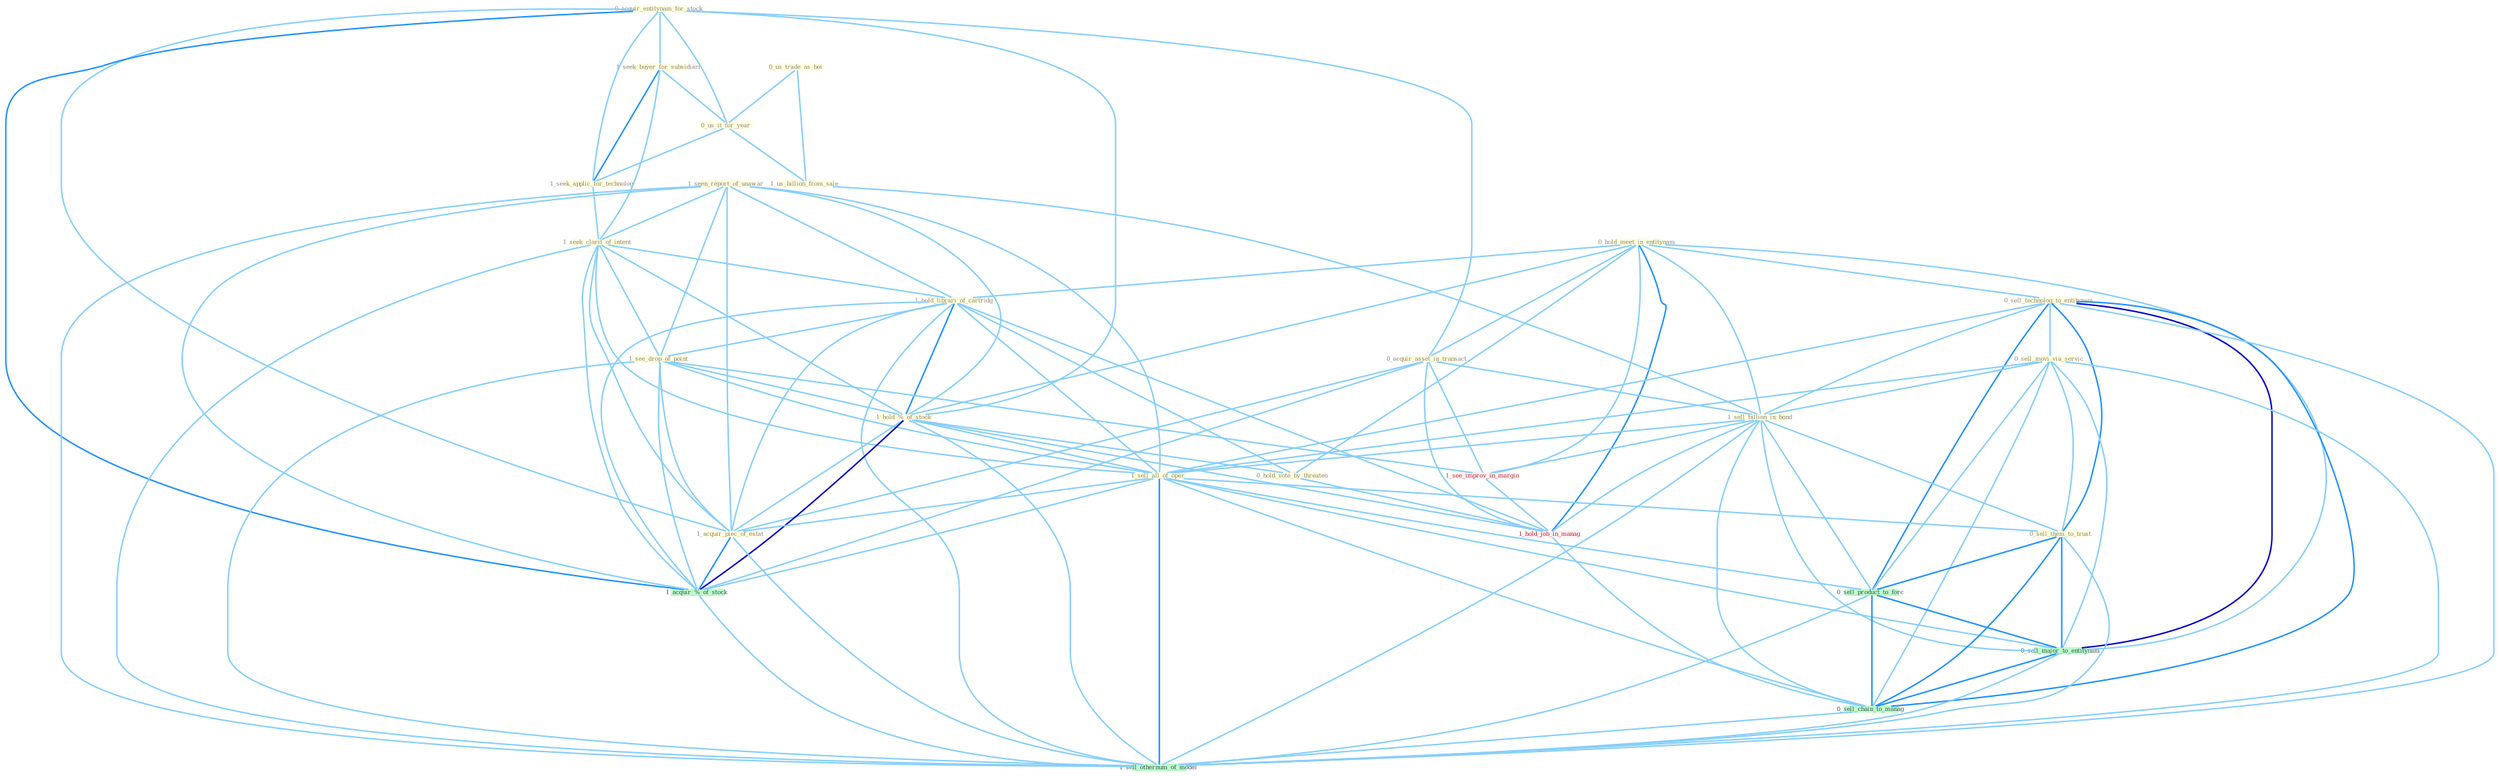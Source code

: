 Graph G{ 
    node
    [shape=polygon,style=filled,width=.5,height=.06,color="#BDFCC9",fixedsize=true,fontsize=4,
    fontcolor="#2f4f4f"];
    {node
    [color="#ffffe0", fontcolor="#8b7d6b"] "0_acquir_entitynam_for_stock " "0_us_trade_as_boi " "1_seek_buyer_for_subsidiari " "0_hold_meet_in_entitynam " "0_us_it_for_year " "0_acquir_asset_in_transact " "1_us_billion_from_sale " "1_seek_applic_for_technolog " "0_sell_technolog_to_entitynam " "1_seen_report_of_unawar " "0_sell_movi_via_servic " "1_seek_clarif_of_intent " "1_hold_librari_of_cartridg " "1_see_drop_of_point " "1_hold_%_of_stock " "1_sell_billion_in_bond " "1_sell_all_of_oper " "0_sell_them_to_trust " "1_acquir_piec_of_estat " "0_hold_vote_by_threaten "}
{node [color="#fff0f5", fontcolor="#b22222"] "1_see_improv_in_margin " "1_hold_job_in_manag "}
edge [color="#B0E2FF"];

	"0_acquir_entitynam_for_stock " -- "1_seek_buyer_for_subsidiari " [w="1", color="#87cefa" ];
	"0_acquir_entitynam_for_stock " -- "0_us_it_for_year " [w="1", color="#87cefa" ];
	"0_acquir_entitynam_for_stock " -- "0_acquir_asset_in_transact " [w="1", color="#87cefa" ];
	"0_acquir_entitynam_for_stock " -- "1_seek_applic_for_technolog " [w="1", color="#87cefa" ];
	"0_acquir_entitynam_for_stock " -- "1_hold_%_of_stock " [w="1", color="#87cefa" ];
	"0_acquir_entitynam_for_stock " -- "1_acquir_piec_of_estat " [w="1", color="#87cefa" ];
	"0_acquir_entitynam_for_stock " -- "1_acquir_%_of_stock " [w="2", color="#1e90ff" , len=0.8];
	"0_us_trade_as_boi " -- "0_us_it_for_year " [w="1", color="#87cefa" ];
	"0_us_trade_as_boi " -- "1_us_billion_from_sale " [w="1", color="#87cefa" ];
	"1_seek_buyer_for_subsidiari " -- "0_us_it_for_year " [w="1", color="#87cefa" ];
	"1_seek_buyer_for_subsidiari " -- "1_seek_applic_for_technolog " [w="2", color="#1e90ff" , len=0.8];
	"1_seek_buyer_for_subsidiari " -- "1_seek_clarif_of_intent " [w="1", color="#87cefa" ];
	"0_hold_meet_in_entitynam " -- "0_acquir_asset_in_transact " [w="1", color="#87cefa" ];
	"0_hold_meet_in_entitynam " -- "0_sell_technolog_to_entitynam " [w="1", color="#87cefa" ];
	"0_hold_meet_in_entitynam " -- "1_hold_librari_of_cartridg " [w="1", color="#87cefa" ];
	"0_hold_meet_in_entitynam " -- "1_hold_%_of_stock " [w="1", color="#87cefa" ];
	"0_hold_meet_in_entitynam " -- "1_sell_billion_in_bond " [w="1", color="#87cefa" ];
	"0_hold_meet_in_entitynam " -- "0_hold_vote_by_threaten " [w="1", color="#87cefa" ];
	"0_hold_meet_in_entitynam " -- "1_see_improv_in_margin " [w="1", color="#87cefa" ];
	"0_hold_meet_in_entitynam " -- "1_hold_job_in_manag " [w="2", color="#1e90ff" , len=0.8];
	"0_hold_meet_in_entitynam " -- "0_sell_major_to_entitynam " [w="1", color="#87cefa" ];
	"0_us_it_for_year " -- "1_us_billion_from_sale " [w="1", color="#87cefa" ];
	"0_us_it_for_year " -- "1_seek_applic_for_technolog " [w="1", color="#87cefa" ];
	"0_acquir_asset_in_transact " -- "1_sell_billion_in_bond " [w="1", color="#87cefa" ];
	"0_acquir_asset_in_transact " -- "1_acquir_piec_of_estat " [w="1", color="#87cefa" ];
	"0_acquir_asset_in_transact " -- "1_see_improv_in_margin " [w="1", color="#87cefa" ];
	"0_acquir_asset_in_transact " -- "1_acquir_%_of_stock " [w="1", color="#87cefa" ];
	"0_acquir_asset_in_transact " -- "1_hold_job_in_manag " [w="1", color="#87cefa" ];
	"1_us_billion_from_sale " -- "1_sell_billion_in_bond " [w="1", color="#87cefa" ];
	"1_seek_applic_for_technolog " -- "1_seek_clarif_of_intent " [w="1", color="#87cefa" ];
	"0_sell_technolog_to_entitynam " -- "0_sell_movi_via_servic " [w="1", color="#87cefa" ];
	"0_sell_technolog_to_entitynam " -- "1_sell_billion_in_bond " [w="1", color="#87cefa" ];
	"0_sell_technolog_to_entitynam " -- "1_sell_all_of_oper " [w="1", color="#87cefa" ];
	"0_sell_technolog_to_entitynam " -- "0_sell_them_to_trust " [w="2", color="#1e90ff" , len=0.8];
	"0_sell_technolog_to_entitynam " -- "0_sell_product_to_forc " [w="2", color="#1e90ff" , len=0.8];
	"0_sell_technolog_to_entitynam " -- "0_sell_major_to_entitynam " [w="3", color="#0000cd" , len=0.6];
	"0_sell_technolog_to_entitynam " -- "0_sell_chain_to_manag " [w="2", color="#1e90ff" , len=0.8];
	"0_sell_technolog_to_entitynam " -- "1_sell_othernum_of_model " [w="1", color="#87cefa" ];
	"1_seen_report_of_unawar " -- "1_seek_clarif_of_intent " [w="1", color="#87cefa" ];
	"1_seen_report_of_unawar " -- "1_hold_librari_of_cartridg " [w="1", color="#87cefa" ];
	"1_seen_report_of_unawar " -- "1_see_drop_of_point " [w="1", color="#87cefa" ];
	"1_seen_report_of_unawar " -- "1_hold_%_of_stock " [w="1", color="#87cefa" ];
	"1_seen_report_of_unawar " -- "1_sell_all_of_oper " [w="1", color="#87cefa" ];
	"1_seen_report_of_unawar " -- "1_acquir_piec_of_estat " [w="1", color="#87cefa" ];
	"1_seen_report_of_unawar " -- "1_acquir_%_of_stock " [w="1", color="#87cefa" ];
	"1_seen_report_of_unawar " -- "1_sell_othernum_of_model " [w="1", color="#87cefa" ];
	"0_sell_movi_via_servic " -- "1_sell_billion_in_bond " [w="1", color="#87cefa" ];
	"0_sell_movi_via_servic " -- "1_sell_all_of_oper " [w="1", color="#87cefa" ];
	"0_sell_movi_via_servic " -- "0_sell_them_to_trust " [w="1", color="#87cefa" ];
	"0_sell_movi_via_servic " -- "0_sell_product_to_forc " [w="1", color="#87cefa" ];
	"0_sell_movi_via_servic " -- "0_sell_major_to_entitynam " [w="1", color="#87cefa" ];
	"0_sell_movi_via_servic " -- "0_sell_chain_to_manag " [w="1", color="#87cefa" ];
	"0_sell_movi_via_servic " -- "1_sell_othernum_of_model " [w="1", color="#87cefa" ];
	"1_seek_clarif_of_intent " -- "1_hold_librari_of_cartridg " [w="1", color="#87cefa" ];
	"1_seek_clarif_of_intent " -- "1_see_drop_of_point " [w="1", color="#87cefa" ];
	"1_seek_clarif_of_intent " -- "1_hold_%_of_stock " [w="1", color="#87cefa" ];
	"1_seek_clarif_of_intent " -- "1_sell_all_of_oper " [w="1", color="#87cefa" ];
	"1_seek_clarif_of_intent " -- "1_acquir_piec_of_estat " [w="1", color="#87cefa" ];
	"1_seek_clarif_of_intent " -- "1_acquir_%_of_stock " [w="1", color="#87cefa" ];
	"1_seek_clarif_of_intent " -- "1_sell_othernum_of_model " [w="1", color="#87cefa" ];
	"1_hold_librari_of_cartridg " -- "1_see_drop_of_point " [w="1", color="#87cefa" ];
	"1_hold_librari_of_cartridg " -- "1_hold_%_of_stock " [w="2", color="#1e90ff" , len=0.8];
	"1_hold_librari_of_cartridg " -- "1_sell_all_of_oper " [w="1", color="#87cefa" ];
	"1_hold_librari_of_cartridg " -- "1_acquir_piec_of_estat " [w="1", color="#87cefa" ];
	"1_hold_librari_of_cartridg " -- "0_hold_vote_by_threaten " [w="1", color="#87cefa" ];
	"1_hold_librari_of_cartridg " -- "1_acquir_%_of_stock " [w="1", color="#87cefa" ];
	"1_hold_librari_of_cartridg " -- "1_hold_job_in_manag " [w="1", color="#87cefa" ];
	"1_hold_librari_of_cartridg " -- "1_sell_othernum_of_model " [w="1", color="#87cefa" ];
	"1_see_drop_of_point " -- "1_hold_%_of_stock " [w="1", color="#87cefa" ];
	"1_see_drop_of_point " -- "1_sell_all_of_oper " [w="1", color="#87cefa" ];
	"1_see_drop_of_point " -- "1_acquir_piec_of_estat " [w="1", color="#87cefa" ];
	"1_see_drop_of_point " -- "1_see_improv_in_margin " [w="1", color="#87cefa" ];
	"1_see_drop_of_point " -- "1_acquir_%_of_stock " [w="1", color="#87cefa" ];
	"1_see_drop_of_point " -- "1_sell_othernum_of_model " [w="1", color="#87cefa" ];
	"1_hold_%_of_stock " -- "1_sell_all_of_oper " [w="1", color="#87cefa" ];
	"1_hold_%_of_stock " -- "1_acquir_piec_of_estat " [w="1", color="#87cefa" ];
	"1_hold_%_of_stock " -- "0_hold_vote_by_threaten " [w="1", color="#87cefa" ];
	"1_hold_%_of_stock " -- "1_acquir_%_of_stock " [w="3", color="#0000cd" , len=0.6];
	"1_hold_%_of_stock " -- "1_hold_job_in_manag " [w="1", color="#87cefa" ];
	"1_hold_%_of_stock " -- "1_sell_othernum_of_model " [w="1", color="#87cefa" ];
	"1_sell_billion_in_bond " -- "1_sell_all_of_oper " [w="1", color="#87cefa" ];
	"1_sell_billion_in_bond " -- "0_sell_them_to_trust " [w="1", color="#87cefa" ];
	"1_sell_billion_in_bond " -- "1_see_improv_in_margin " [w="1", color="#87cefa" ];
	"1_sell_billion_in_bond " -- "1_hold_job_in_manag " [w="1", color="#87cefa" ];
	"1_sell_billion_in_bond " -- "0_sell_product_to_forc " [w="1", color="#87cefa" ];
	"1_sell_billion_in_bond " -- "0_sell_major_to_entitynam " [w="1", color="#87cefa" ];
	"1_sell_billion_in_bond " -- "0_sell_chain_to_manag " [w="1", color="#87cefa" ];
	"1_sell_billion_in_bond " -- "1_sell_othernum_of_model " [w="1", color="#87cefa" ];
	"1_sell_all_of_oper " -- "0_sell_them_to_trust " [w="1", color="#87cefa" ];
	"1_sell_all_of_oper " -- "1_acquir_piec_of_estat " [w="1", color="#87cefa" ];
	"1_sell_all_of_oper " -- "1_acquir_%_of_stock " [w="1", color="#87cefa" ];
	"1_sell_all_of_oper " -- "0_sell_product_to_forc " [w="1", color="#87cefa" ];
	"1_sell_all_of_oper " -- "0_sell_major_to_entitynam " [w="1", color="#87cefa" ];
	"1_sell_all_of_oper " -- "0_sell_chain_to_manag " [w="1", color="#87cefa" ];
	"1_sell_all_of_oper " -- "1_sell_othernum_of_model " [w="2", color="#1e90ff" , len=0.8];
	"0_sell_them_to_trust " -- "0_sell_product_to_forc " [w="2", color="#1e90ff" , len=0.8];
	"0_sell_them_to_trust " -- "0_sell_major_to_entitynam " [w="2", color="#1e90ff" , len=0.8];
	"0_sell_them_to_trust " -- "0_sell_chain_to_manag " [w="2", color="#1e90ff" , len=0.8];
	"0_sell_them_to_trust " -- "1_sell_othernum_of_model " [w="1", color="#87cefa" ];
	"1_acquir_piec_of_estat " -- "1_acquir_%_of_stock " [w="2", color="#1e90ff" , len=0.8];
	"1_acquir_piec_of_estat " -- "1_sell_othernum_of_model " [w="1", color="#87cefa" ];
	"0_hold_vote_by_threaten " -- "1_hold_job_in_manag " [w="1", color="#87cefa" ];
	"1_see_improv_in_margin " -- "1_hold_job_in_manag " [w="1", color="#87cefa" ];
	"1_acquir_%_of_stock " -- "1_sell_othernum_of_model " [w="1", color="#87cefa" ];
	"1_hold_job_in_manag " -- "0_sell_chain_to_manag " [w="1", color="#87cefa" ];
	"0_sell_product_to_forc " -- "0_sell_major_to_entitynam " [w="2", color="#1e90ff" , len=0.8];
	"0_sell_product_to_forc " -- "0_sell_chain_to_manag " [w="2", color="#1e90ff" , len=0.8];
	"0_sell_product_to_forc " -- "1_sell_othernum_of_model " [w="1", color="#87cefa" ];
	"0_sell_major_to_entitynam " -- "0_sell_chain_to_manag " [w="2", color="#1e90ff" , len=0.8];
	"0_sell_major_to_entitynam " -- "1_sell_othernum_of_model " [w="1", color="#87cefa" ];
	"0_sell_chain_to_manag " -- "1_sell_othernum_of_model " [w="1", color="#87cefa" ];
}